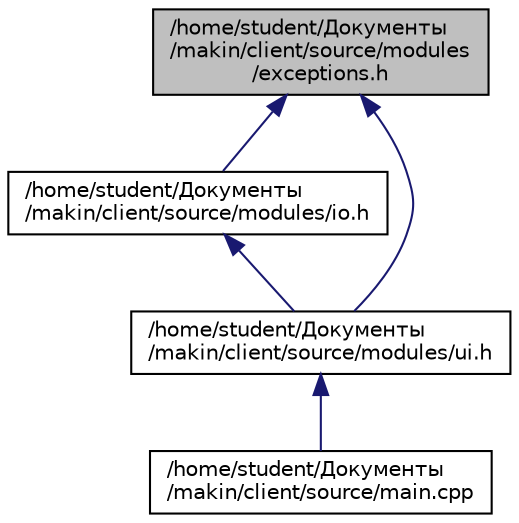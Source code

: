 digraph "/home/student/Документы/makin/client/source/modules/exceptions.h"
{
 // LATEX_PDF_SIZE
  edge [fontname="Helvetica",fontsize="10",labelfontname="Helvetica",labelfontsize="10"];
  node [fontname="Helvetica",fontsize="10",shape=record];
  Node1 [label="/home/student/Документы\l/makin/client/source/modules\l/exceptions.h",height=0.2,width=0.4,color="black", fillcolor="grey75", style="filled", fontcolor="black",tooltip="Определения классов исключений для клиентской части."];
  Node1 -> Node2 [dir="back",color="midnightblue",fontsize="10",style="solid",fontname="Helvetica"];
  Node2 [label="/home/student/Документы\l/makin/client/source/modules/io.h",height=0.2,width=0.4,color="black", fillcolor="white", style="filled",URL="$io_8h.html",tooltip="Определения классов для управления вводом-выводом."];
  Node2 -> Node3 [dir="back",color="midnightblue",fontsize="10",style="solid",fontname="Helvetica"];
  Node3 [label="/home/student/Документы\l/makin/client/source/modules/ui.h",height=0.2,width=0.4,color="black", fillcolor="white", style="filled",URL="$ui_8h.html",tooltip="Определения классов для пользовательского интерфейса."];
  Node3 -> Node4 [dir="back",color="midnightblue",fontsize="10",style="solid",fontname="Helvetica"];
  Node4 [label="/home/student/Документы\l/makin/client/source/main.cpp",height=0.2,width=0.4,color="black", fillcolor="white", style="filled",URL="$main_8cpp.html",tooltip="Главный файл программы."];
  Node1 -> Node3 [dir="back",color="midnightblue",fontsize="10",style="solid",fontname="Helvetica"];
}
